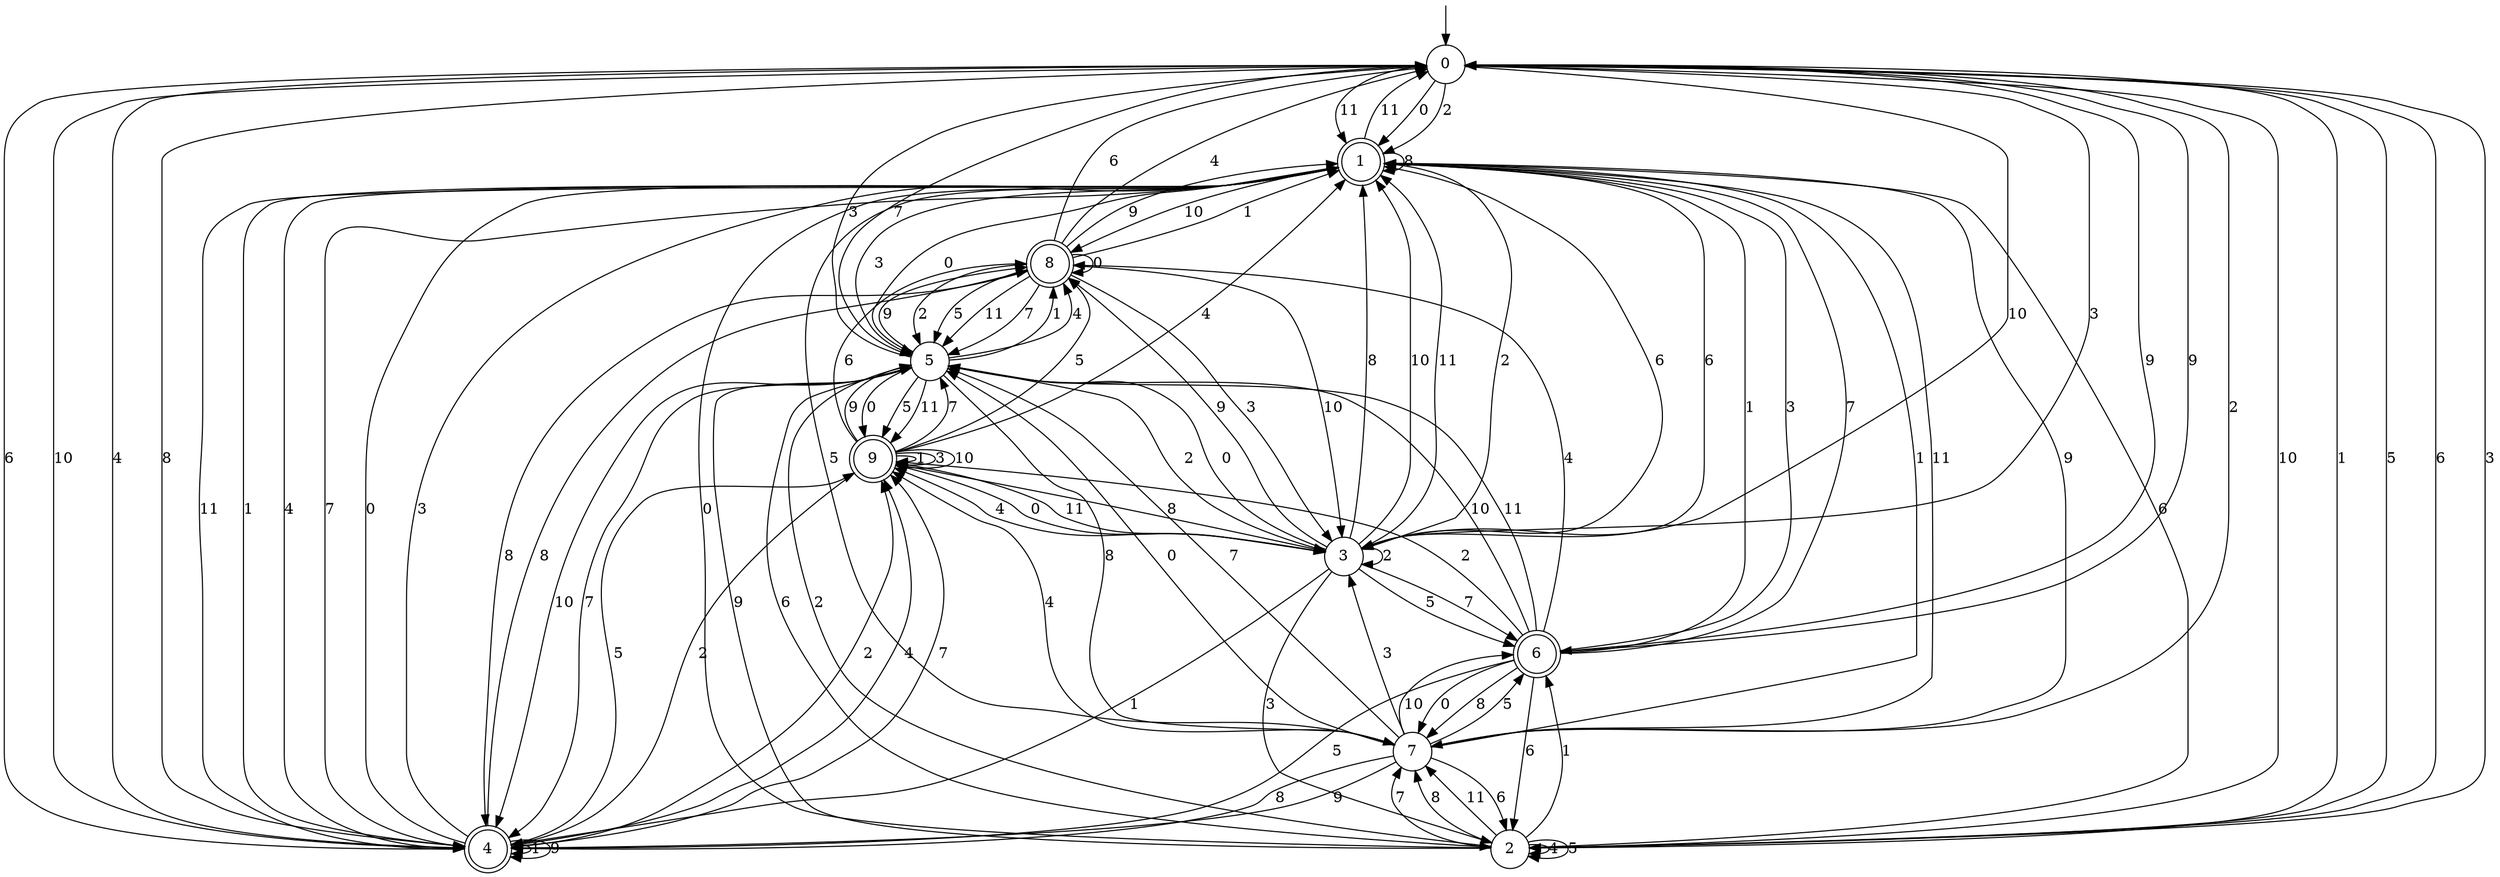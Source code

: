 digraph g {

	s0 [shape="circle" label="0"];
	s1 [shape="doublecircle" label="1"];
	s2 [shape="circle" label="2"];
	s3 [shape="circle" label="3"];
	s4 [shape="doublecircle" label="4"];
	s5 [shape="circle" label="5"];
	s6 [shape="doublecircle" label="6"];
	s7 [shape="circle" label="7"];
	s8 [shape="doublecircle" label="8"];
	s9 [shape="doublecircle" label="9"];
	s0 -> s1 [label="0"];
	s0 -> s2 [label="1"];
	s0 -> s1 [label="2"];
	s0 -> s3 [label="3"];
	s0 -> s4 [label="4"];
	s0 -> s2 [label="5"];
	s0 -> s2 [label="6"];
	s0 -> s5 [label="7"];
	s0 -> s4 [label="8"];
	s0 -> s6 [label="9"];
	s0 -> s3 [label="10"];
	s0 -> s1 [label="11"];
	s1 -> s5 [label="0"];
	s1 -> s4 [label="1"];
	s1 -> s3 [label="2"];
	s1 -> s5 [label="3"];
	s1 -> s4 [label="4"];
	s1 -> s7 [label="5"];
	s1 -> s3 [label="6"];
	s1 -> s4 [label="7"];
	s1 -> s1 [label="8"];
	s1 -> s7 [label="9"];
	s1 -> s8 [label="10"];
	s1 -> s0 [label="11"];
	s2 -> s1 [label="0"];
	s2 -> s6 [label="1"];
	s2 -> s5 [label="2"];
	s2 -> s0 [label="3"];
	s2 -> s2 [label="4"];
	s2 -> s2 [label="5"];
	s2 -> s1 [label="6"];
	s2 -> s7 [label="7"];
	s2 -> s7 [label="8"];
	s2 -> s5 [label="9"];
	s2 -> s0 [label="10"];
	s2 -> s7 [label="11"];
	s3 -> s5 [label="0"];
	s3 -> s4 [label="1"];
	s3 -> s3 [label="2"];
	s3 -> s2 [label="3"];
	s3 -> s9 [label="4"];
	s3 -> s6 [label="5"];
	s3 -> s1 [label="6"];
	s3 -> s6 [label="7"];
	s3 -> s1 [label="8"];
	s3 -> s8 [label="9"];
	s3 -> s1 [label="10"];
	s3 -> s1 [label="11"];
	s4 -> s1 [label="0"];
	s4 -> s4 [label="1"];
	s4 -> s9 [label="2"];
	s4 -> s1 [label="3"];
	s4 -> s9 [label="4"];
	s4 -> s9 [label="5"];
	s4 -> s0 [label="6"];
	s4 -> s9 [label="7"];
	s4 -> s8 [label="8"];
	s4 -> s4 [label="9"];
	s4 -> s0 [label="10"];
	s4 -> s1 [label="11"];
	s5 -> s9 [label="0"];
	s5 -> s8 [label="1"];
	s5 -> s3 [label="2"];
	s5 -> s0 [label="3"];
	s5 -> s8 [label="4"];
	s5 -> s9 [label="5"];
	s5 -> s2 [label="6"];
	s5 -> s4 [label="7"];
	s5 -> s7 [label="8"];
	s5 -> s8 [label="9"];
	s5 -> s4 [label="10"];
	s5 -> s9 [label="11"];
	s6 -> s7 [label="0"];
	s6 -> s1 [label="1"];
	s6 -> s9 [label="2"];
	s6 -> s1 [label="3"];
	s6 -> s8 [label="4"];
	s6 -> s4 [label="5"];
	s6 -> s2 [label="6"];
	s6 -> s1 [label="7"];
	s6 -> s7 [label="8"];
	s6 -> s0 [label="9"];
	s6 -> s5 [label="10"];
	s6 -> s5 [label="11"];
	s7 -> s5 [label="0"];
	s7 -> s1 [label="1"];
	s7 -> s0 [label="2"];
	s7 -> s3 [label="3"];
	s7 -> s9 [label="4"];
	s7 -> s6 [label="5"];
	s7 -> s2 [label="6"];
	s7 -> s5 [label="7"];
	s7 -> s4 [label="8"];
	s7 -> s4 [label="9"];
	s7 -> s6 [label="10"];
	s7 -> s1 [label="11"];
	s8 -> s8 [label="0"];
	s8 -> s1 [label="1"];
	s8 -> s5 [label="2"];
	s8 -> s3 [label="3"];
	s8 -> s0 [label="4"];
	s8 -> s5 [label="5"];
	s8 -> s0 [label="6"];
	s8 -> s5 [label="7"];
	s8 -> s4 [label="8"];
	s8 -> s1 [label="9"];
	s8 -> s3 [label="10"];
	s8 -> s5 [label="11"];
	s9 -> s3 [label="0"];
	s9 -> s9 [label="1"];
	s9 -> s4 [label="2"];
	s9 -> s9 [label="3"];
	s9 -> s1 [label="4"];
	s9 -> s8 [label="5"];
	s9 -> s8 [label="6"];
	s9 -> s5 [label="7"];
	s9 -> s3 [label="8"];
	s9 -> s5 [label="9"];
	s9 -> s9 [label="10"];
	s9 -> s3 [label="11"];

__start0 [label="" shape="none" width="0" height="0"];
__start0 -> s0;

}
